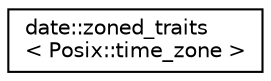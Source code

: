 digraph "Graphical Class Hierarchy"
{
 // LATEX_PDF_SIZE
  edge [fontname="Helvetica",fontsize="10",labelfontname="Helvetica",labelfontsize="10"];
  node [fontname="Helvetica",fontsize="10",shape=record];
  rankdir="LR";
  Node0 [label="date::zoned_traits\l\< Posix::time_zone \>",height=0.2,width=0.4,color="black", fillcolor="white", style="filled",URL="$structdate_1_1zoned__traits_3_01Posix_1_1time__zone_01_4.html",tooltip=" "];
}
